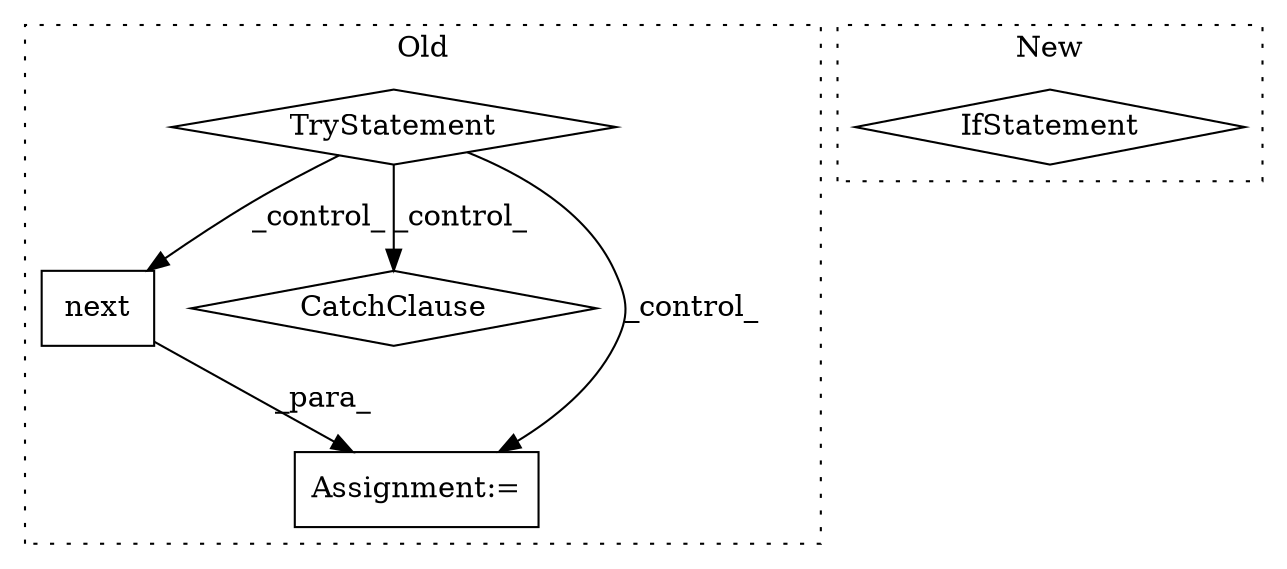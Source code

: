 digraph G {
subgraph cluster0 {
1 [label="next" a="32" s="466,482" l="5,1" shape="box"];
3 [label="TryStatement" a="54" s="441" l="4" shape="diamond"];
4 [label="CatchClause" a="12" s="528,566" l="13,2" shape="diamond"];
5 [label="Assignment:=" a="7" s="465" l="1" shape="box"];
label = "Old";
style="dotted";
}
subgraph cluster1 {
2 [label="IfStatement" a="25" s="1202,1230" l="4,2" shape="diamond"];
label = "New";
style="dotted";
}
1 -> 5 [label="_para_"];
3 -> 4 [label="_control_"];
3 -> 1 [label="_control_"];
3 -> 5 [label="_control_"];
}